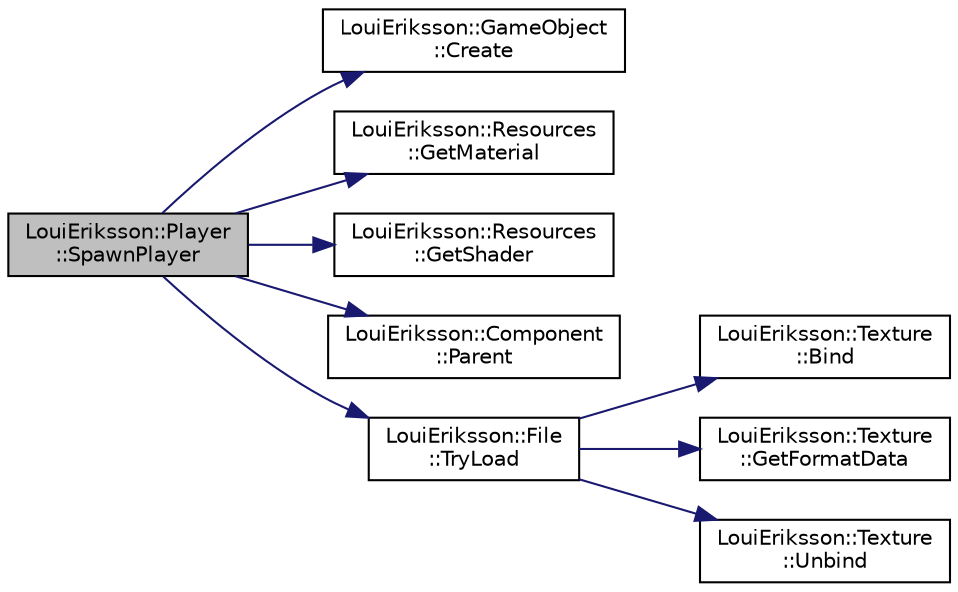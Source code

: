 digraph "LouiEriksson::Player::SpawnPlayer"
{
 // LATEX_PDF_SIZE
  edge [fontname="Helvetica",fontsize="10",labelfontname="Helvetica",labelfontsize="10"];
  node [fontname="Helvetica",fontsize="10",shape=record];
  rankdir="LR";
  Node1 [label="LouiEriksson::Player\l::SpawnPlayer",height=0.2,width=0.4,color="black", fillcolor="grey75", style="filled", fontcolor="black",tooltip=" "];
  Node1 -> Node2 [color="midnightblue",fontsize="10",style="solid"];
  Node2 [label="LouiEriksson::GameObject\l::Create",height=0.2,width=0.4,color="black", fillcolor="white", style="filled",URL="$class_loui_eriksson_1_1_game_object.html#a71bcfebaad6ca5aaef171e03ea86b859",tooltip="Factory function which creates a GameObject within a Scene."];
  Node1 -> Node3 [color="midnightblue",fontsize="10",style="solid"];
  Node3 [label="LouiEriksson::Resources\l::GetMaterial",height=0.2,width=0.4,color="black", fillcolor="white", style="filled",URL="$class_loui_eriksson_1_1_resources.html#a97e55f53dfdced6266ed6c92601ba8a2",tooltip=" "];
  Node1 -> Node4 [color="midnightblue",fontsize="10",style="solid"];
  Node4 [label="LouiEriksson::Resources\l::GetShader",height=0.2,width=0.4,color="black", fillcolor="white", style="filled",URL="$class_loui_eriksson_1_1_resources.html#a7c2062c2bfb5d5a3675a1bbc2e0771e5",tooltip=" "];
  Node1 -> Node5 [color="midnightblue",fontsize="10",style="solid"];
  Node5 [label="LouiEriksson::Component\l::Parent",height=0.2,width=0.4,color="black", fillcolor="white", style="filled",URL="$class_loui_eriksson_1_1_component.html#a87b48c3303da952daec2db4c1b18f1a9",tooltip="Get the Component's parent GameObject."];
  Node1 -> Node6 [color="midnightblue",fontsize="10",style="solid"];
  Node6 [label="LouiEriksson::File\l::TryLoad",height=0.2,width=0.4,color="black", fillcolor="white", style="filled",URL="$class_loui_eriksson_1_1_file.html#a0032f04b0f4541c7b6e75e73005d55dd",tooltip=" "];
  Node6 -> Node7 [color="midnightblue",fontsize="10",style="solid"];
  Node7 [label="LouiEriksson::Texture\l::Bind",height=0.2,width=0.4,color="black", fillcolor="white", style="filled",URL="$class_loui_eriksson_1_1_texture.html#a71fb463b2be6a3d1c1dfca60ad0f6be0",tooltip="Bind the provided Texture."];
  Node6 -> Node8 [color="midnightblue",fontsize="10",style="solid"];
  Node8 [label="LouiEriksson::Texture\l::GetFormatData",height=0.2,width=0.4,color="black", fillcolor="white", style="filled",URL="$class_loui_eriksson_1_1_texture.html#a37357f5df389ba43413c64cbd895c995",tooltip="Determine a Texture's format and number of channels using its pixel format."];
  Node6 -> Node9 [color="midnightblue",fontsize="10",style="solid"];
  Node9 [label="LouiEriksson::Texture\l::Unbind",height=0.2,width=0.4,color="black", fillcolor="white", style="filled",URL="$class_loui_eriksson_1_1_texture.html#adb63e73e6812f543a351de989c177978",tooltip="Unbind the currently bound Texture."];
}
